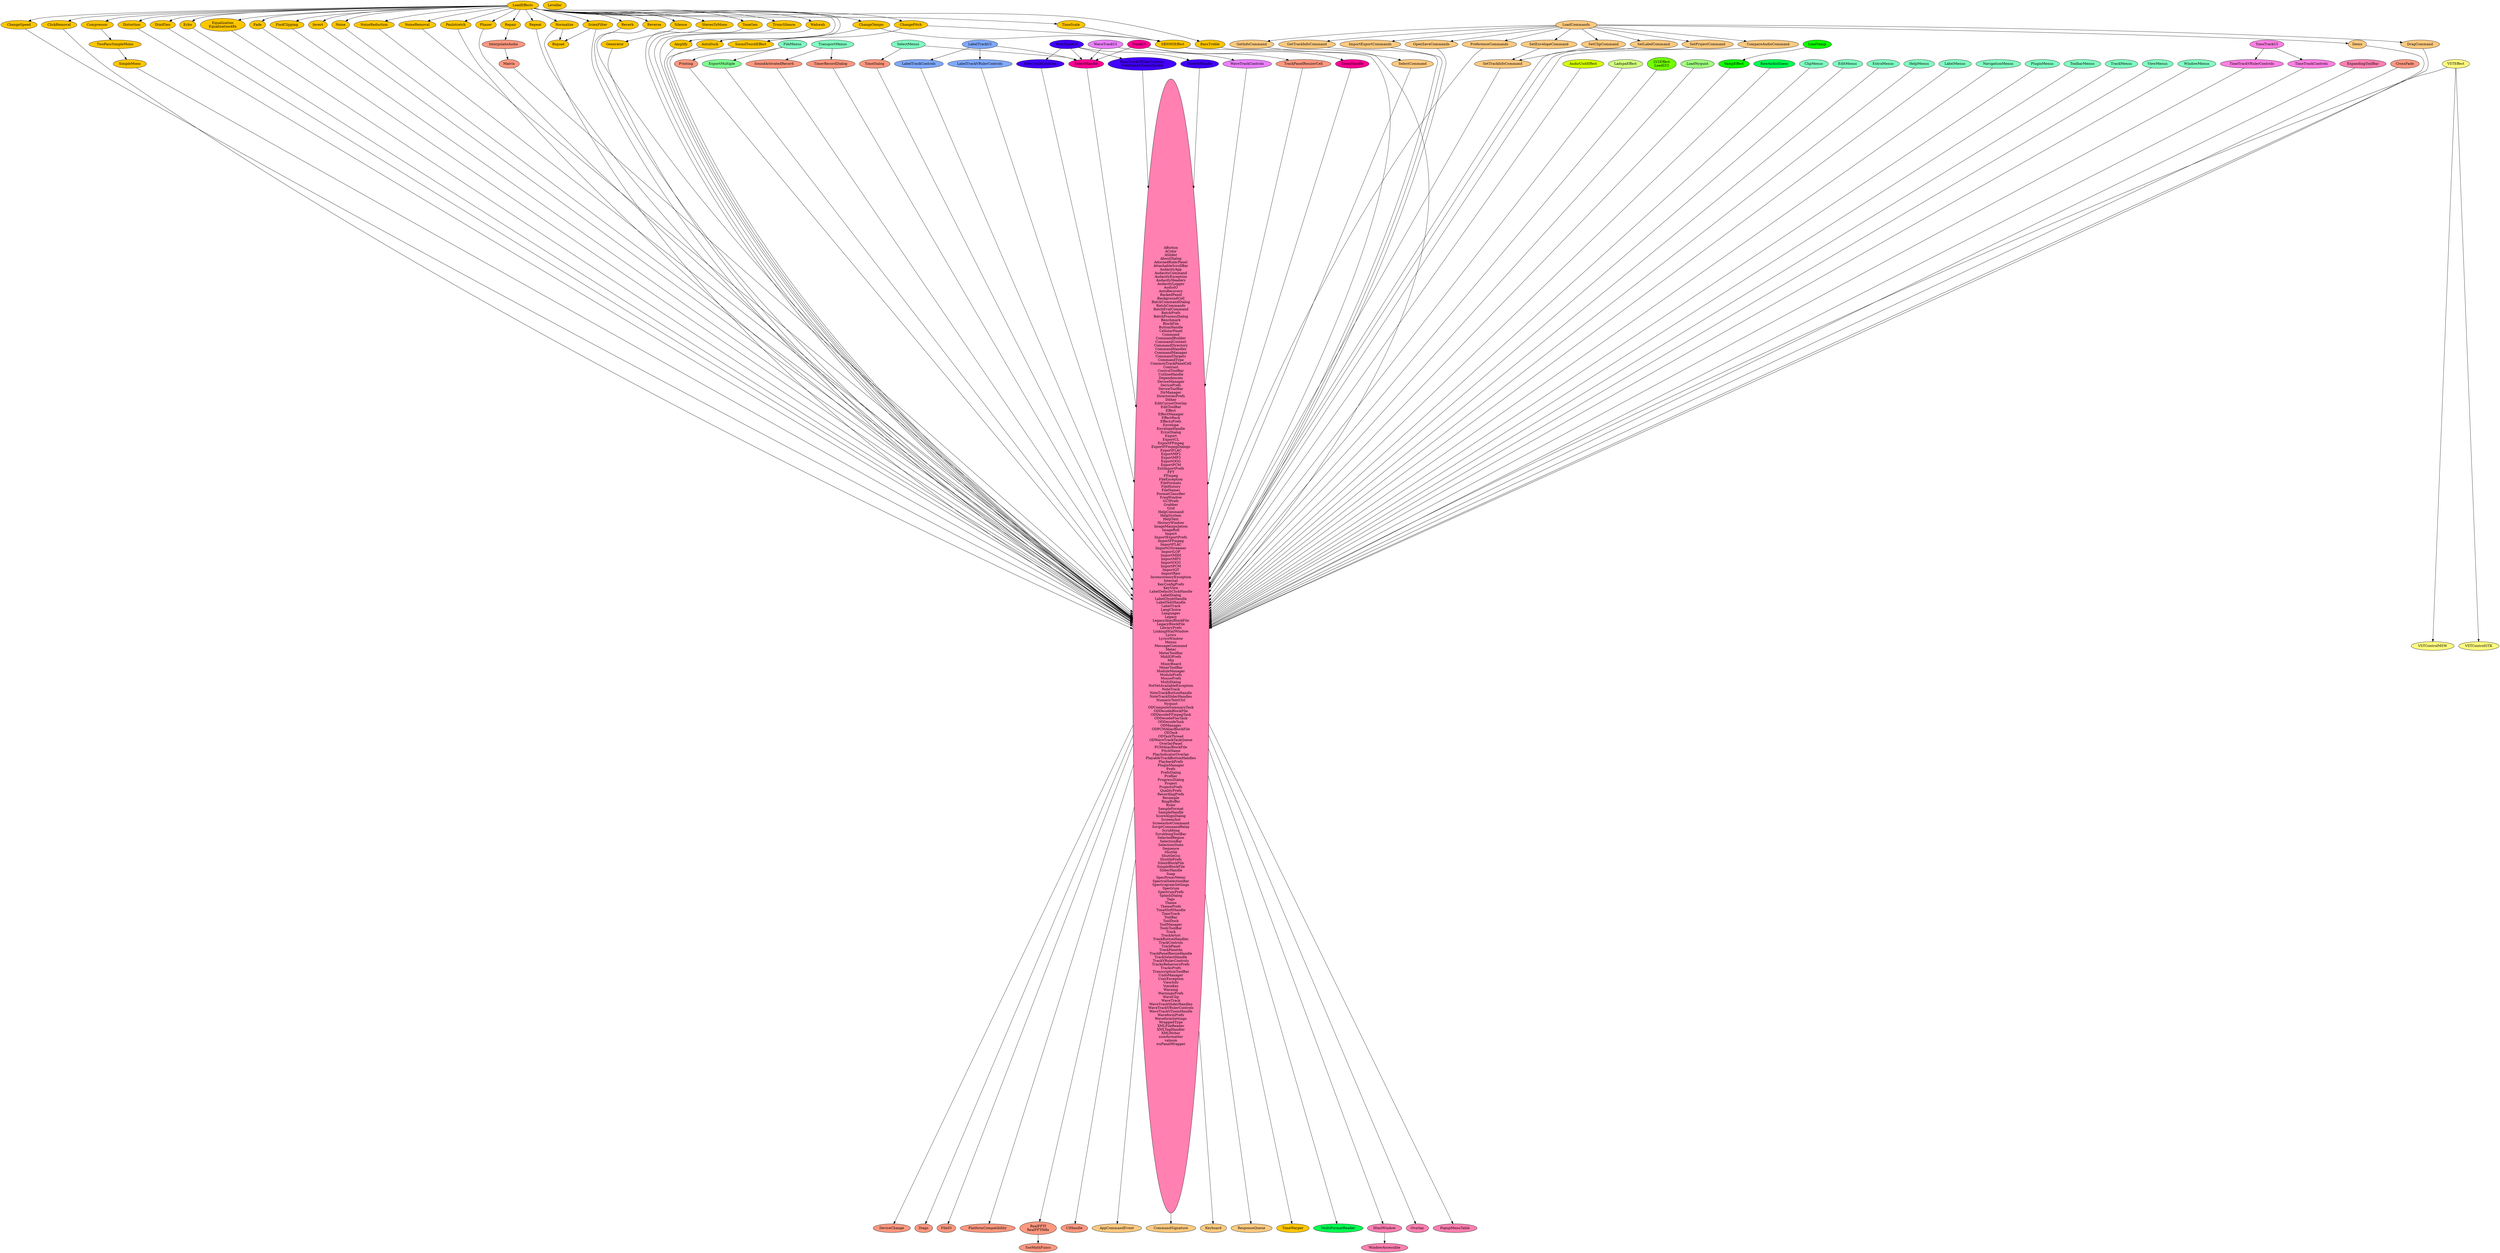 strict digraph{ graph []
node [style=filled]
// Nodes

subgraph "" { label="" node [fillcolor="0,1,1.0"]

subgraph "/UNCLASSIFIED" { label="/UNCLASSIFIED" node [fillcolor="0.032258064516129,0.5,1.0"]
   "CrossFade" [label="CrossFade"]
   "DeviceChange" [label="DeviceChange"]
   "Diags" [label="Diags"]
   "FileIO" [label="FileIO"]
   "InterpolateAudio" [label="InterpolateAudio"]
   "Matrix" [label="Matrix"]
   "PlatformCompatibility" [label="PlatformCompatibility"]
   "Printing" [label="Printing"]
   "RealFFTf" [label="RealFFTf
RealFFTf48x"]
   "SoundActivatedRecord" [label="SoundActivatedRecord"]
   "SseMathFuncs" [label="SseMathFuncs"]
   "TimeDialog" [label="TimeDialog"]
   "TimerRecordDialog" [label="TimerRecordDialog"]
   "TrackPanelResizerCell" [label="TrackPanelResizerCell"]
   "UIHandle" [label="UIHandle"]
}

subgraph "/blockfile" { label="/blockfile" node [fillcolor="0.0645161290322581,1,1.0"]
}

subgraph "/commands" { label="/commands" node [fillcolor="0.0967741935483871,0.5,1.0"]
   "AppCommandEvent" [label="AppCommandEvent"]
   "CommandSignature" [label="CommandSignature"]
   "CompareAudioCommand" [label="CompareAudioCommand"]
   "Demo" [label="Demo"]
   "DragCommand" [label="DragCommand"]
   "GetInfoCommand" [label="GetInfoCommand"]
   "GetTrackInfoCommand" [label="GetTrackInfoCommand"]
   "ImportExportCommands" [label="ImportExportCommands"]
   "Keyboard" [label="Keyboard"]
   "LoadCommands" [label="LoadCommands"]
   "OpenSaveCommands" [label="OpenSaveCommands"]
   "PreferenceCommands" [label="PreferenceCommands"]
   "ResponseQueue" [label="ResponseQueue"]
   "SelectCommand" [label="SelectCommand"]
   "SetClipCommand" [label="SetClipCommand"]
   "SetEnvelopeCommand" [label="SetEnvelopeCommand"]
   "SetLabelCommand" [label="SetLabelCommand"]
   "SetProjectCommand" [label="SetProjectCommand"]
   "SetTrackInfoCommand" [label="SetTrackInfoCommand"]
}

subgraph "/effects" { label="/effects" node [fillcolor="0.129032258064516,1,1.0"]
   "Amplify" [label="Amplify"]
   "AutoDuck" [label="AutoDuck"]
   "BassTreble" [label="BassTreble"]
   "Biquad" [label="Biquad"]
   "ChangePitch" [label="ChangePitch"]
   "ChangeSpeed" [label="ChangeSpeed"]
   "ChangeTempo" [label="ChangeTempo"]
   "ClickRemoval" [label="ClickRemoval"]
   "Compressor" [label="Compressor"]
   "Distortion" [label="Distortion"]
   "DtmfGen" [label="DtmfGen"]
   "Echo" [label="Echo"]
   "Equalization" [label="Equalization
Equalization48x"]
   "Fade" [label="Fade"]
   "FindClipping" [label="FindClipping"]
   "Generator" [label="Generator"]
   "Invert" [label="Invert"]
   "Leveller" [label="Leveller"]
   "LoadEffects" [label="LoadEffects"]
   "Noise" [label="Noise"]
   "NoiseReduction" [label="NoiseReduction"]
   "NoiseRemoval" [label="NoiseRemoval"]
   "Normalize" [label="Normalize"]
   "Paulstretch" [label="Paulstretch"]
   "Phaser" [label="Phaser"]
   "Repair" [label="Repair"]
   "Repeat" [label="Repeat"]
   "Reverb" [label="Reverb"]
   "Reverse" [label="Reverse"]
   "SBSMSEffect" [label="SBSMSEffect"]
   "ScienFilter" [label="ScienFilter"]
   "Silence" [label="Silence"]
   "SimpleMono" [label="SimpleMono"]
   "SoundTouchEffect" [label="SoundTouchEffect"]
   "StereoToMono" [label="StereoToMono"]
   "TimeScale" [label="TimeScale"]
   "TimeWarper" [label="TimeWarper"]
   "ToneGen" [label="ToneGen"]
   "TruncSilence" [label="TruncSilence"]
   "TwoPassSimpleMono" [label="TwoPassSimpleMono"]
   "Wahwah" [label="Wahwah"]

subgraph "/effects/VST" { label="/effects/VST" node [fillcolor="0.161290322580645,0.5,1.0"]
   "VSTControlGTK" [label="VSTControlGTK"]
   "VSTControlMSW" [label="VSTControlMSW"]
   "VSTEffect" [label="VSTEffect"]
}

subgraph "/effects/audiounits" { label="/effects/audiounits" node [fillcolor="0.193548387096774,1,1.0"]
   "AudioUnitEffect" [label="AudioUnitEffect"]
}

subgraph "/effects/ladspa" { label="/effects/ladspa" node [fillcolor="0.225806451612903,0.5,1.0"]
   "LadspaEffect" [label="LadspaEffect"]
}

subgraph "/effects/lv2" { label="/effects/lv2" node [fillcolor="0.258064516129032,1,1.0"]
   "LV2Effect" [label="LV2Effect
LoadLV2"]
}

subgraph "/effects/nyquist" { label="/effects/nyquist" node [fillcolor="0.290322580645161,0.5,1.0"]
   "LoadNyquist" [label="LoadNyquist"]
}

subgraph "/effects/vamp" { label="/effects/vamp" node [fillcolor="0.32258064516129,1,1.0"]
   "LoadVamp" [label="LoadVamp"]
   "VampEffect" [label="VampEffect"]
}
}

subgraph "/export" { label="/export" node [fillcolor="0.354838709677419,0.5,1.0"]
   "ExportMultiple" [label="ExportMultiple"]
}

subgraph "/import" { label="/import" node [fillcolor="0.387096774193548,1,1.0"]
   "MultiFormatReader" [label="MultiFormatReader"]
   "RawAudioGuess" [label="RawAudioGuess"]
}

subgraph "/menus" { label="/menus" node [fillcolor="0.419354838709677,0.5,1.0"]
   "ClipMenus" [label="ClipMenus"]
   "EditMenus" [label="EditMenus"]
   "ExtraMenus" [label="ExtraMenus"]
   "FileMenus" [label="FileMenus"]
   "HelpMenus" [label="HelpMenus"]
   "LabelMenus" [label="LabelMenus"]
   "NavigationMenus" [label="NavigationMenus"]
   "PluginMenus" [label="PluginMenus"]
   "SelectMenus" [label="SelectMenus"]
   "ToolbarMenus" [label="ToolbarMenus"]
   "TrackMenus" [label="TrackMenus"]
   "TransportMenus" [label="TransportMenus"]
   "ViewMenus" [label="ViewMenus"]
   "WindowMenus" [label="WindowMenus"]
}

subgraph "/ondemand" { label="/ondemand" node [fillcolor="0.451612903225806,1,1.0"]
}

subgraph "/prefs" { label="/prefs" node [fillcolor="0.483870967741935,0.5,1.0"]
}

subgraph "/toolbars" { label="/toolbars" node [fillcolor="0.516129032258064,1,1.0"]
}

subgraph "/tracks" { label="/tracks" node [fillcolor="0.548387096774193,0.5,1.0"]

subgraph "/tracks/labeltrack" { label="/tracks/labeltrack" node [fillcolor="0.580645161290322,1,1.0"]

subgraph "/tracks/labeltrack/ui" { label="/tracks/labeltrack/ui" node [fillcolor="0.612903225806451,0.5,1.0"]
   "LabelTrackControls" [label="LabelTrackControls"]
   "LabelTrackUI" [label="LabelTrackUI"]
   "LabelTrackVRulerControls" [label="LabelTrackVRulerControls"]
}
}

subgraph "/tracks/playabletrack" { label="/tracks/playabletrack" node [fillcolor="0.64516129032258,1,1.0"]

subgraph "/tracks/playabletrack/notetrack" { label="/tracks/playabletrack/notetrack" node [fillcolor="0.677419354838709,0.5,1.0"]

subgraph "/tracks/playabletrack/notetrack/ui" { label="/tracks/playabletrack/notetrack/ui" node [fillcolor="0.709677419354838,1,1.0"]
   "NoteTrackControls" [label="NoteTrackControls"]
   "NoteTrackUI" [label="NoteTrackUI"]
   "NoteTrackVRulerControls" [label="NoteTrackVRulerControls
NoteTrackVZoomHandle"]
   "StretchHandle" [label="StretchHandle"]
}
}

subgraph "/tracks/playabletrack/ui" { label="/tracks/playabletrack/ui" node [fillcolor="0.741935483870967,0.5,1.0"]
}

subgraph "/tracks/playabletrack/wavetrack" { label="/tracks/playabletrack/wavetrack" node [fillcolor="0.774193548387096,1,1.0"]

subgraph "/tracks/playabletrack/wavetrack/ui" { label="/tracks/playabletrack/wavetrack/ui" node [fillcolor="0.806451612903225,0.5,1.0"]
   "WaveTrackControls" [label="WaveTrackControls"]
   "WaveTrackUI" [label="WaveTrackUI"]
}
}
}

subgraph "/tracks/timetrack" { label="/tracks/timetrack" node [fillcolor="0.838709677419354,1,1.0"]

subgraph "/tracks/timetrack/ui" { label="/tracks/timetrack/ui" node [fillcolor="0.870967741935483,0.5,1.0"]
   "TimeTrackControls" [label="TimeTrackControls"]
   "TimeTrackUI" [label="TimeTrackUI"]
   "TimeTrackVRulerControls" [label="TimeTrackVRulerControls"]
}
}

subgraph "/tracks/ui" { label="/tracks/ui" node [fillcolor="0.903225806451612,1,1.0"]
   "SelectHandle" [label="SelectHandle"]
   "TrackUI" [label="TrackUI"]
   "ZoomHandle" [label="ZoomHandle"]
}
}

subgraph "/widgets" { label="/widgets" node [fillcolor="0.935483870967741,0.5,1.0"]
   "AButton" [label="AButton
AColor
ASlider
AboutDialog
AdornedRulerPanel
AttachableScrollBar
AudacityApp
AudacityCommand
AudacityException
AudacityHeaders
AudacityLogger
AudioIO
AutoRecovery
BackedPanel
BackgroundCell
BatchCommandDialog
BatchCommands
BatchEvalCommand
BatchPrefs
BatchProcessDialog
Benchmark
BlockFile
ButtonHandle
CellularPanel
Command
CommandBuilder
CommandContext
CommandDirectory
CommandHandler
CommandManager
CommandTargets
CommandType
CommonTrackPanelCell
Contrast
ControlToolBar
CutlineHandle
Dependencies
DeviceManager
DevicePrefs
DeviceToolBar
DirManager
DirectoriesPrefs
Dither
EditCursorOverlay
EditToolBar
Effect
EffectManager
EffectRack
EffectsPrefs
Envelope
EnvelopeHandle
ErrorDialog
Export
ExportCL
ExportFFmpeg
ExportFFmpegDialogs
ExportFLAC
ExportMP2
ExportMP3
ExportOGG
ExportPCM
ExtImportPrefs
FFT
FFmpeg
FileException
FileFormats
FileHistory
FileNames
FormatClassifier
FreqWindow
GUIPrefs
Grabber
Grid
HelpCommand
HelpSystem
HelpText
HistoryWindow
ImageManipulation
ImageRoll
Import
ImportExportPrefs
ImportFFmpeg
ImportFLAC
ImportGStreamer
ImportLOF
ImportMIDI
ImportMP3
ImportOGG
ImportPCM
ImportQT
ImportRaw
InconsistencyException
Internat
KeyConfigPrefs
KeyView
LabelDefaultClickHandle
LabelDialog
LabelGlyphHandle
LabelTextHandle
LabelTrack
LangChoice
Languages
Legacy
LegacyAliasBlockFile
LegacyBlockFile
LibraryPrefs
LinkingHtmlWindow
Lyrics
LyricsWindow
Menus
MessageCommand
Meter
MeterToolBar
MidiIOPrefs
Mix
MixerBoard
MixerToolBar
ModuleManager
ModulePrefs
MousePrefs
MultiDialog
NotYetAvailableException
NoteTrack
NoteTrackButtonHandle
NoteTrackSliderHandles
NumericTextCtrl
Nyquist
ODComputeSummaryTask
ODDecodeBlockFile
ODDecodeFFmpegTask
ODDecodeFlacTask
ODDecodeTask
ODManager
ODPCMAliasBlockFile
ODTask
ODTaskThread
ODWaveTrackTaskQueue
OverlayPanel
PCMAliasBlockFile
PitchName
PlayIndicatorOverlay
PlayableTrackButtonHandles
PlaybackPrefs
PluginManager
Prefs
PrefsDialog
Profiler
ProgressDialog
Project
ProjectsPrefs
QualityPrefs
RecordingPrefs
Resample
RingBuffer
Ruler
SampleFormat
SampleHandle
ScoreAlignDialog
Screenshot
ScreenshotCommand
ScriptCommandRelay
Scrubbing
ScrubbingToolBar
SelectedRegion
SelectionBar
SelectionState
Sequence
Shuttle
ShuttleGui
ShuttlePrefs
SilentBlockFile
SimpleBlockFile
SliderHandle
Snap
SpecPowerMeter
SpectralSelectionBar
SpectrogramSettings
Spectrum
SpectrumPrefs
SplashDialog
Tags
Theme
ThemePrefs
TimeShiftHandle
TimeTrack
ToolBar
ToolDock
ToolManager
ToolsToolBar
Track
TrackArtist
TrackButtonHandles
TrackControls
TrackPanel
TrackPanelAx
TrackPanelResizeHandle
TrackSelectHandle
TrackVRulerControls
TracksBehaviorsPrefs
TracksPrefs
TranscriptionToolBar
UndoManager
UserException
ViewInfo
VoiceKey
Warning
WarningsPrefs
WaveClip
WaveTrack
WaveTrackSliderHandles
WaveTrackVRulerControls
WaveTrackVZoomHandle
WaveformPrefs
WaveformSettings
WrappedType
XMLFileReader
XMLTagHandler
XMLWriter
numformatter
valnum
wxPanelWrapper"]
   "ExpandingToolBar" [label="ExpandingToolBar"]
   "HtmlWindow" [label="HtmlWindow"]
   "Overlay" [label="Overlay"]
   "PopupMenuTable" [label="PopupMenuTable"]
   "WindowAccessible" [label="WindowAccessible"]
}

subgraph "/xml" { label="/xml" node [fillcolor="0.96774193548387,1,1.0"]
}
}

// Arcs
   "Reverb" -> "AButton" []
   "DtmfGen" -> "AButton" []
   "ScienFilter" -> "AButton" []
   "ScienFilter" -> "Biquad" []
   "SoundActivatedRecord" -> "AButton" []
   "Noise" -> "AButton" []
   "Normalize" -> "AButton" []
   "Normalize" -> "Biquad" []
   "TimeTrackControls" -> "AButton" []
   "Reverse" -> "AButton" []
   "EditMenus" -> "AButton" []
   "LadspaEffect" -> "AButton" []
   "LV2Effect" -> "AButton" []
   "StereoToMono" -> "AButton" []
   "AButton" -> "AppCommandEvent" []
   "AButton" -> "CommandSignature" []
   "AButton" -> "DeviceChange" []
   "AButton" -> "Diags" []
   "AButton" -> "FileIO" []
   "AButton" -> "HtmlWindow" []
   "AButton" -> "Keyboard" []
   "AButton" -> "MultiFormatReader" []
   "AButton" -> "Overlay" []
   "AButton" -> "PlatformCompatibility" []
   "AButton" -> "PopupMenuTable" []
   "AButton" -> "RealFFTf" []
   "AButton" -> "ResponseQueue" []
   "AButton" -> "TimeWarper" []
   "AButton" -> "UIHandle" []
   "Generator" -> "AButton" []
   "SetTrackInfoCommand" -> "AButton" []
   "ExpandingToolBar" -> "AButton" []
   "OpenSaveCommands" -> "AButton" []
   "LabelTrackVRulerControls" -> "AButton" []
   "AutoDuck" -> "AButton" []
   "StretchHandle" -> "AButton" []
   "NoiseRemoval" -> "AButton" []
   "Compressor" -> "TwoPassSimpleMono" []
   "Distortion" -> "AButton" []
   "TwoPassSimpleMono" -> "SimpleMono" []
   "TimeScale" -> "SBSMSEffect" []
   "SetProjectCommand" -> "AButton" []
   "LabelMenus" -> "AButton" []
   "Echo" -> "AButton" []
   "Paulstretch" -> "AButton" []
   "FindClipping" -> "AButton" []
   "Repeat" -> "AButton" []
   "LabelTrackControls" -> "AButton" []
   "SetClipCommand" -> "SetTrackInfoCommand" []
   "ClipMenus" -> "AButton" []
   "SoundTouchEffect" -> "AButton" []
   "Wahwah" -> "AButton" []
   "Demo" -> "AButton" []
   "LoadVamp" -> "VampEffect" []
   "NoteTrackVRulerControls" -> "AButton" []
   "TrackMenus" -> "AButton" []
   "NoteTrackControls" -> "AButton" []
   "AudioUnitEffect" -> "AButton" []
   "Fade" -> "AButton" []
   "DragCommand" -> "AButton" []
   "SetLabelCommand" -> "AButton" []
   "GetTrackInfoCommand" -> "AButton" []
   "CrossFade" -> "AButton" []
   "WaveTrackControls" -> "AButton" []
   "ChangeSpeed" -> "AButton" []
   "ChangePitch" -> "SBSMSEffect" []
   "ChangePitch" -> "SoundTouchEffect" []
   "VampEffect" -> "AButton" []
   "ViewMenus" -> "AButton" []
   "TransportMenus" -> "SoundActivatedRecord" []
   "TransportMenus" -> "TimerRecordDialog" []
   "HtmlWindow" -> "WindowAccessible" []
   "WaveTrackUI" -> "SelectHandle" []
   "WaveTrackUI" -> "WaveTrackControls" []
   "VSTEffect" -> "AButton" []
   "VSTEffect" -> "VSTControlGTK" []
   "VSTEffect" -> "VSTControlMSW" []
   "Invert" -> "AButton" []
   "Amplify" -> "AButton" []
   "ToneGen" -> "AButton" []
   "NoteTrackUI" -> "NoteTrackControls" []
   "NoteTrackUI" -> "NoteTrackVRulerControls" []
   "NoteTrackUI" -> "SelectHandle" []
   "NoteTrackUI" -> "StretchHandle" []
   "NavigationMenus" -> "AButton" []
   "LoadEffects" -> "Amplify" []
   "LoadEffects" -> "AutoDuck" []
   "LoadEffects" -> "BassTreble" []
   "LoadEffects" -> "ChangePitch" []
   "LoadEffects" -> "ChangeSpeed" []
   "LoadEffects" -> "ChangeTempo" []
   "LoadEffects" -> "ClickRemoval" []
   "LoadEffects" -> "Compressor" []
   "LoadEffects" -> "Distortion" []
   "LoadEffects" -> "DtmfGen" []
   "LoadEffects" -> "Echo" []
   "LoadEffects" -> "Equalization" []
   "LoadEffects" -> "Fade" []
   "LoadEffects" -> "FindClipping" []
   "LoadEffects" -> "Invert" []
   "LoadEffects" -> "Noise" []
   "LoadEffects" -> "NoiseReduction" []
   "LoadEffects" -> "NoiseRemoval" []
   "LoadEffects" -> "Normalize" []
   "LoadEffects" -> "Paulstretch" []
   "LoadEffects" -> "Phaser" []
   "LoadEffects" -> "Repair" []
   "LoadEffects" -> "Repeat" []
   "LoadEffects" -> "Reverb" []
   "LoadEffects" -> "Reverse" []
   "LoadEffects" -> "ScienFilter" []
   "LoadEffects" -> "Silence" []
   "LoadEffects" -> "StereoToMono" []
   "LoadEffects" -> "TimeScale" []
   "LoadEffects" -> "ToneGen" []
   "LoadEffects" -> "TruncSilence" []
   "LoadEffects" -> "Wahwah" []
   "LabelTrackUI" -> "LabelTrackControls" []
   "LabelTrackUI" -> "LabelTrackVRulerControls" []
   "LabelTrackUI" -> "SelectHandle" []
   "WindowMenus" -> "AButton" []
   "ChangeTempo" -> "SBSMSEffect" []
   "ChangeTempo" -> "SoundTouchEffect" []
   "BassTreble" -> "AButton" []
   "Phaser" -> "AButton" []
   "ImportExportCommands" -> "AButton" []
   "TimerRecordDialog" -> "AButton" []
   "SelectMenus" -> "SelectHandle" []
   "SelectMenus" -> "TimeDialog" []
   "SelectCommand" -> "AButton" []
   "TimeTrackUI" -> "TimeTrackControls" []
   "TimeTrackUI" -> "TimeTrackVRulerControls" []
   "PreferenceCommands" -> "AButton" []
   "Silence" -> "Generator" []
   "Printing" -> "AButton" []
   "LoadCommands" -> "CompareAudioCommand" []
   "LoadCommands" -> "Demo" []
   "LoadCommands" -> "DragCommand" []
   "LoadCommands" -> "GetInfoCommand" []
   "LoadCommands" -> "GetTrackInfoCommand" []
   "LoadCommands" -> "ImportExportCommands" []
   "LoadCommands" -> "OpenSaveCommands" []
   "LoadCommands" -> "PreferenceCommands" []
   "LoadCommands" -> "SetClipCommand" []
   "LoadCommands" -> "SetEnvelopeCommand" []
   "LoadCommands" -> "SetLabelCommand" []
   "LoadCommands" -> "SetProjectCommand" []
   "Equalization" -> "AButton" []
   "TimeTrackVRulerControls" -> "AButton" []
   "CompareAudioCommand" -> "AButton" []
   "GetInfoCommand" -> "SelectCommand" []
   "ExportMultiple" -> "AButton" []
   "TimeDialog" -> "AButton" []
   "HelpMenus" -> "AButton" []
   "TrackUI" -> "SelectHandle" []
   "TrackUI" -> "TrackPanelResizerCell" []
   "TrackUI" -> "ZoomHandle" []
   "SimpleMono" -> "AButton" []
   "ExtraMenus" -> "AButton" []
   "InterpolateAudio" -> "Matrix" []
   "SelectHandle" -> "AButton" []
   "TruncSilence" -> "AButton" []
   "RawAudioGuess" -> "AButton" []
   "ZoomHandle" -> "AButton" []
   "SetEnvelopeCommand" -> "SetTrackInfoCommand" []
   "PluginMenus" -> "AButton" []
   "NoiseReduction" -> "AButton" []
   "Repair" -> "InterpolateAudio" []
   "ToolbarMenus" -> "AButton" []
   "Matrix" -> "AButton" []
   "ClickRemoval" -> "AButton" []
   "SBSMSEffect" -> "AButton" []
   "RealFFTf" -> "SseMathFuncs" []
   "FileMenus" -> "ExportMultiple" []
   "FileMenus" -> "Printing" []
   "TrackPanelResizerCell" -> "AButton" []
   "LoadNyquist" -> "AButton" []
}

